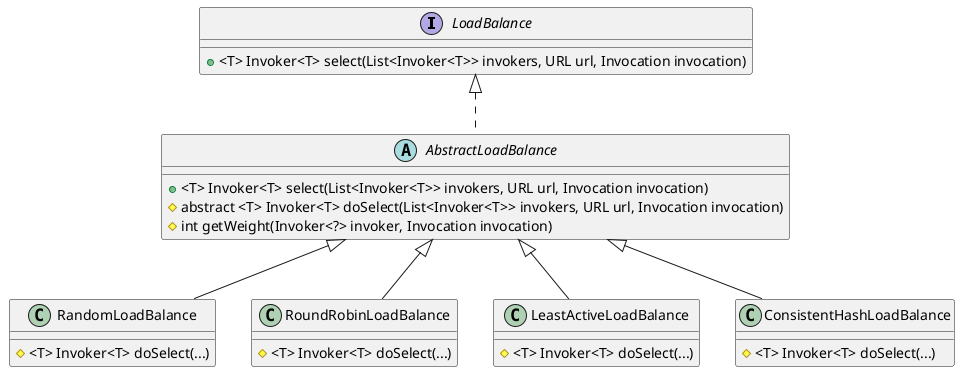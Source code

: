 @startuml

interface LoadBalance {
    + <T> Invoker<T> select(List<Invoker<T>> invokers, URL url, Invocation invocation)
}

abstract class AbstractLoadBalance implements LoadBalance {
    + <T> Invoker<T> select(List<Invoker<T>> invokers, URL url, Invocation invocation)
    # abstract <T> Invoker<T> doSelect(List<Invoker<T>> invokers, URL url, Invocation invocation)
    # int getWeight(Invoker<?> invoker, Invocation invocation)
}

class RandomLoadBalance extends AbstractLoadBalance {
    # <T> Invoker<T> doSelect(...)
}

class RoundRobinLoadBalance extends AbstractLoadBalance {
    # <T> Invoker<T> doSelect(...)
}

class LeastActiveLoadBalance extends AbstractLoadBalance {
    # <T> Invoker<T> doSelect(...)
}

class ConsistentHashLoadBalance extends AbstractLoadBalance {
    # <T> Invoker<T> doSelect(...)
}


@enduml